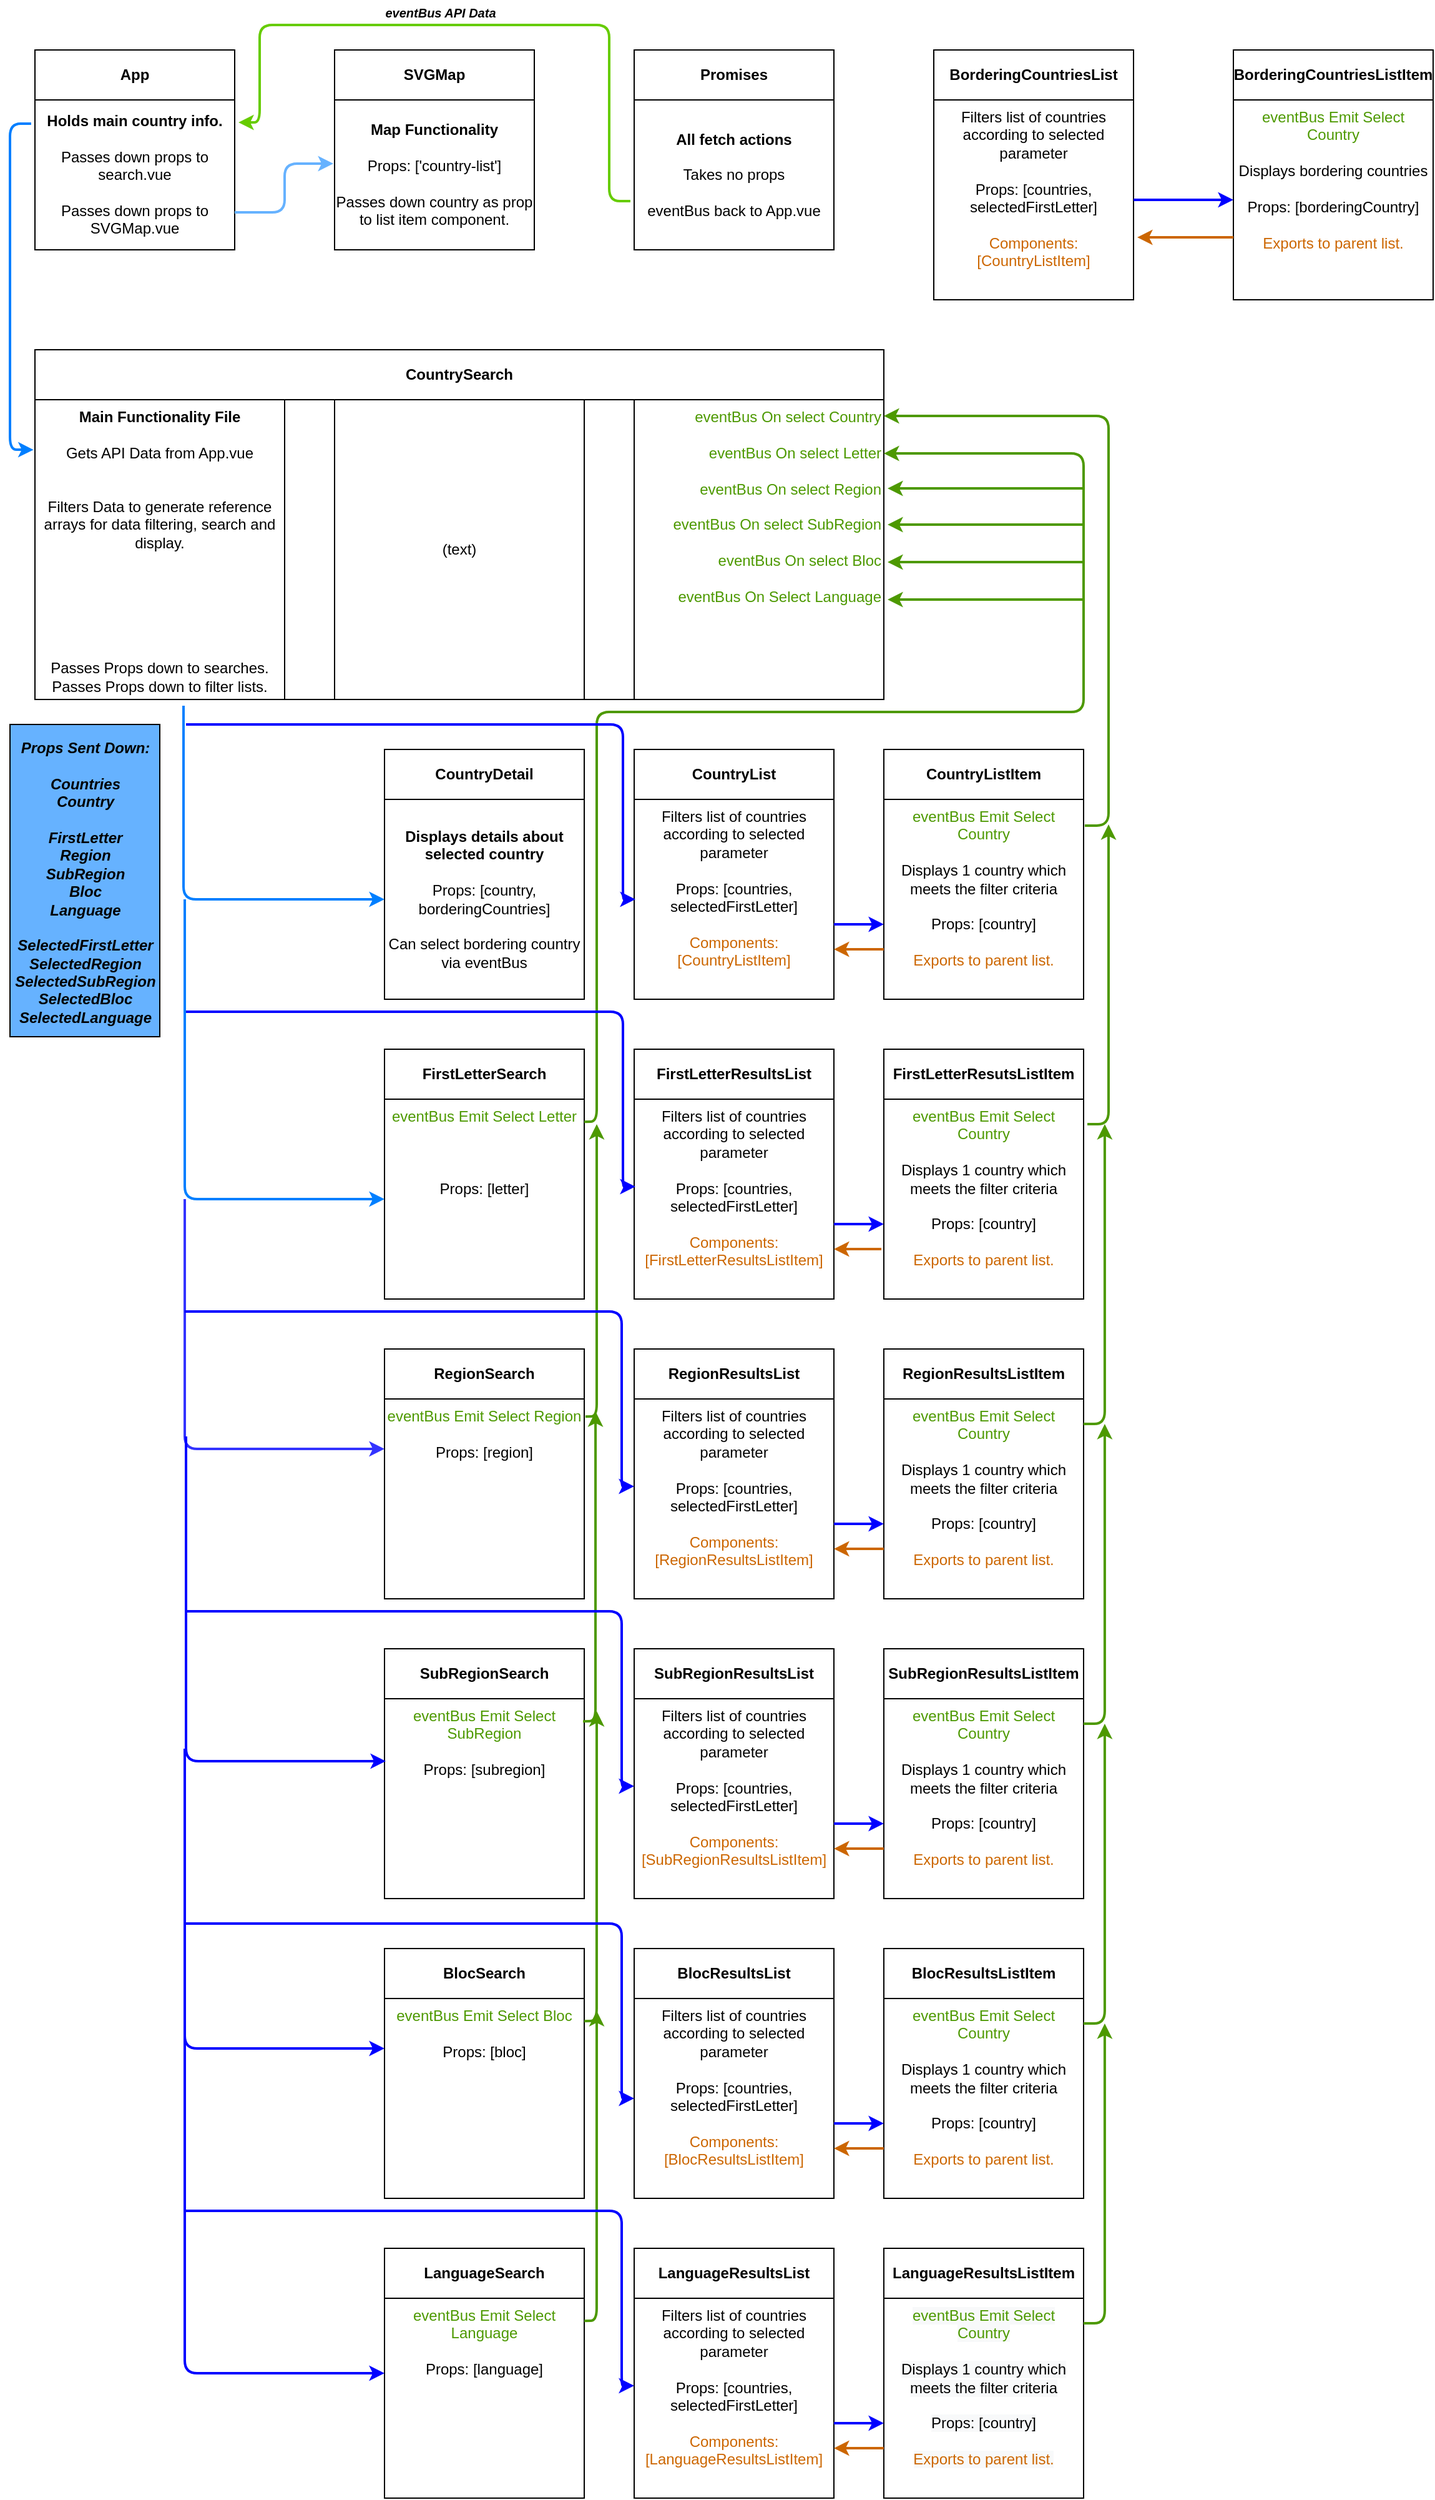 <mxfile version="13.8.8" type="github">
  <diagram id="bNvZfeywgjpNPPodTFvU" name="Page-1">
    <mxGraphModel dx="1426" dy="826" grid="1" gridSize="10" guides="1" tooltips="1" connect="1" arrows="1" fold="1" page="1" pageScale="1" pageWidth="1654" pageHeight="2336" math="0" shadow="0">
      <root>
        <mxCell id="0" />
        <mxCell id="1" parent="0" />
        <mxCell id="MGGLy1dyiqGOnvXCq7jh-1" value="" style="rounded=0;whiteSpace=wrap;html=1;" parent="1" vertex="1">
          <mxGeometry x="40" y="40" width="160" height="40" as="geometry" />
        </mxCell>
        <mxCell id="MGGLy1dyiqGOnvXCq7jh-2" value="" style="rounded=0;whiteSpace=wrap;html=1;" parent="1" vertex="1">
          <mxGeometry x="40" y="80" width="160" height="120" as="geometry" />
        </mxCell>
        <mxCell id="MGGLy1dyiqGOnvXCq7jh-3" value="" style="rounded=0;whiteSpace=wrap;html=1;" parent="1" vertex="1">
          <mxGeometry x="40" y="280" width="680" height="40" as="geometry" />
        </mxCell>
        <mxCell id="MGGLy1dyiqGOnvXCq7jh-4" value="(text)" style="rounded=0;whiteSpace=wrap;html=1;" parent="1" vertex="1">
          <mxGeometry x="40" y="320" width="680" height="240" as="geometry" />
        </mxCell>
        <mxCell id="MGGLy1dyiqGOnvXCq7jh-5" value="" style="rounded=0;whiteSpace=wrap;html=1;" parent="1" vertex="1">
          <mxGeometry x="280" y="40" width="160" height="40" as="geometry" />
        </mxCell>
        <mxCell id="MGGLy1dyiqGOnvXCq7jh-6" value="" style="rounded=0;whiteSpace=wrap;html=1;" parent="1" vertex="1">
          <mxGeometry x="280" y="80" width="160" height="120" as="geometry" />
        </mxCell>
        <mxCell id="MGGLy1dyiqGOnvXCq7jh-7" value="" style="rounded=0;whiteSpace=wrap;html=1;" parent="1" vertex="1">
          <mxGeometry x="520" y="40" width="160" height="40" as="geometry" />
        </mxCell>
        <mxCell id="MGGLy1dyiqGOnvXCq7jh-8" value="" style="rounded=0;whiteSpace=wrap;html=1;" parent="1" vertex="1">
          <mxGeometry x="520" y="80" width="160" height="120" as="geometry" />
        </mxCell>
        <mxCell id="MGGLy1dyiqGOnvXCq7jh-9" value="&lt;b&gt;Promises&lt;/b&gt;" style="text;html=1;strokeColor=none;fillColor=none;align=center;verticalAlign=middle;whiteSpace=wrap;rounded=0;" parent="1" vertex="1">
          <mxGeometry x="520" y="40" width="160" height="40" as="geometry" />
        </mxCell>
        <mxCell id="MGGLy1dyiqGOnvXCq7jh-14" value="&lt;b&gt;All fetch actions&lt;br&gt;&lt;/b&gt;&lt;br&gt;Takes no props&lt;br&gt;&lt;br&gt;eventBus back to App.vue" style="text;html=1;strokeColor=none;fillColor=none;align=center;verticalAlign=middle;whiteSpace=wrap;rounded=0;" parent="1" vertex="1">
          <mxGeometry x="520" y="80" width="160" height="120" as="geometry" />
        </mxCell>
        <mxCell id="MGGLy1dyiqGOnvXCq7jh-15" value="" style="endArrow=classic;html=1;exitX=-0.019;exitY=0.675;exitDx=0;exitDy=0;exitPerimeter=0;entryX=1.019;entryY=0.15;entryDx=0;entryDy=0;entryPerimeter=0;strokeWidth=2;strokeColor=#66CC00;" parent="1" source="MGGLy1dyiqGOnvXCq7jh-14" target="MGGLy1dyiqGOnvXCq7jh-19" edge="1">
          <mxGeometry width="50" height="50" relative="1" as="geometry">
            <mxPoint x="510" y="161" as="sourcePoint" />
            <mxPoint x="220" y="161" as="targetPoint" />
            <Array as="points">
              <mxPoint x="500" y="161" />
              <mxPoint x="500" y="20" />
              <mxPoint x="220" y="20" />
              <mxPoint x="220" y="98" />
            </Array>
          </mxGeometry>
        </mxCell>
        <mxCell id="MGGLy1dyiqGOnvXCq7jh-16" value="&lt;i&gt;&lt;font style=&quot;font-size: 10px&quot;&gt;eventBus API Data&lt;/font&gt;&lt;/i&gt;" style="text;html=1;strokeColor=none;fillColor=none;align=center;verticalAlign=middle;whiteSpace=wrap;rounded=0;fontStyle=1" parent="1" vertex="1">
          <mxGeometry x="310" width="110" height="20" as="geometry" />
        </mxCell>
        <mxCell id="MGGLy1dyiqGOnvXCq7jh-18" value="App" style="text;html=1;strokeColor=none;fillColor=none;align=center;verticalAlign=middle;whiteSpace=wrap;rounded=0;fontStyle=1" parent="1" vertex="1">
          <mxGeometry x="40" y="40" width="160" height="40" as="geometry" />
        </mxCell>
        <mxCell id="MGGLy1dyiqGOnvXCq7jh-19" value="&lt;b&gt;Holds main country info.&lt;br&gt;&lt;/b&gt;&lt;br&gt;Passes down props to search.vue&lt;br&gt;&lt;br&gt;Passes down props to SVGMap.vue" style="text;html=1;strokeColor=none;fillColor=none;align=center;verticalAlign=middle;whiteSpace=wrap;rounded=0;" parent="1" vertex="1">
          <mxGeometry x="40" y="80" width="160" height="120" as="geometry" />
        </mxCell>
        <mxCell id="MGGLy1dyiqGOnvXCq7jh-20" value="&lt;b&gt;Map Functionality&lt;br&gt;&lt;/b&gt;&lt;br&gt;Props: [&#39;country-list&#39;]&lt;br&gt;&lt;br&gt;Passes down country as prop to list item component." style="text;html=1;strokeColor=none;fillColor=none;align=center;verticalAlign=middle;whiteSpace=wrap;rounded=0;" parent="1" vertex="1">
          <mxGeometry x="280" y="80" width="160" height="120" as="geometry" />
        </mxCell>
        <mxCell id="MGGLy1dyiqGOnvXCq7jh-21" value="SVGMap" style="text;html=1;strokeColor=none;fillColor=none;align=center;verticalAlign=middle;whiteSpace=wrap;rounded=0;fontStyle=1" parent="1" vertex="1">
          <mxGeometry x="280" y="40" width="160" height="40" as="geometry" />
        </mxCell>
        <mxCell id="MGGLy1dyiqGOnvXCq7jh-22" value="" style="endArrow=classic;html=1;exitX=1;exitY=0.75;exitDx=0;exitDy=0;strokeWidth=2;strokeColor=#66B2FF;entryX=-0.006;entryY=0.425;entryDx=0;entryDy=0;entryPerimeter=0;" parent="1" source="MGGLy1dyiqGOnvXCq7jh-19" target="MGGLy1dyiqGOnvXCq7jh-20" edge="1">
          <mxGeometry width="50" height="50" relative="1" as="geometry">
            <mxPoint x="390" y="280" as="sourcePoint" />
            <mxPoint x="277" y="120" as="targetPoint" />
            <Array as="points">
              <mxPoint x="240" y="170" />
              <mxPoint x="240" y="131" />
            </Array>
          </mxGeometry>
        </mxCell>
        <mxCell id="MGGLy1dyiqGOnvXCq7jh-24" value="&lt;b&gt;CountrySearch&lt;/b&gt;" style="text;html=1;strokeColor=none;fillColor=none;align=center;verticalAlign=middle;whiteSpace=wrap;rounded=0;" parent="1" vertex="1">
          <mxGeometry x="40" y="280" width="680" height="40" as="geometry" />
        </mxCell>
        <mxCell id="MGGLy1dyiqGOnvXCq7jh-25" value="&lt;b&gt;Main Functionality File&lt;/b&gt;&lt;br&gt;&lt;br&gt;Gets API Data from App.vue&lt;br&gt;&lt;br&gt;&lt;br&gt;Filters Data to generate reference arrays for data filtering, search and display.&lt;br&gt;&lt;br&gt;&lt;br&gt;&lt;br&gt;&lt;br&gt;&lt;br&gt;&lt;br&gt;Passes Props down to searches.&lt;br&gt;Passes Props down to filter lists." style="text;html=1;strokeColor=none;fillColor=none;align=center;verticalAlign=top;whiteSpace=wrap;rounded=0;" parent="1" vertex="1">
          <mxGeometry x="40" y="320" width="200" height="240" as="geometry" />
        </mxCell>
        <mxCell id="MGGLy1dyiqGOnvXCq7jh-27" value="" style="rounded=0;whiteSpace=wrap;html=1;" parent="1" vertex="1">
          <mxGeometry x="240" y="320" width="40" height="240" as="geometry" />
        </mxCell>
        <mxCell id="MGGLy1dyiqGOnvXCq7jh-28" value="" style="endArrow=none;html=1;entryX=-0.019;entryY=0.158;entryDx=0;entryDy=0;entryPerimeter=0;exitX=-0.006;exitY=0.167;exitDx=0;exitDy=0;exitPerimeter=0;endFill=0;startArrow=classic;startFill=1;strokeWidth=2;strokeColor=#007FFF;" parent="1" source="MGGLy1dyiqGOnvXCq7jh-25" target="MGGLy1dyiqGOnvXCq7jh-19" edge="1">
          <mxGeometry width="50" height="50" relative="1" as="geometry">
            <mxPoint x="30" y="360" as="sourcePoint" />
            <mxPoint x="30" y="120" as="targetPoint" />
            <Array as="points">
              <mxPoint x="20" y="360" />
              <mxPoint x="20" y="99" />
            </Array>
          </mxGeometry>
        </mxCell>
        <mxCell id="MGGLy1dyiqGOnvXCq7jh-29" value="" style="rounded=0;whiteSpace=wrap;html=1;" parent="1" vertex="1">
          <mxGeometry x="320" y="840" width="160" height="40" as="geometry" />
        </mxCell>
        <mxCell id="MGGLy1dyiqGOnvXCq7jh-30" value="" style="rounded=0;whiteSpace=wrap;html=1;" parent="1" vertex="1">
          <mxGeometry x="520" y="840" width="160" height="40" as="geometry" />
        </mxCell>
        <mxCell id="MGGLy1dyiqGOnvXCq7jh-31" value="" style="rounded=0;whiteSpace=wrap;html=1;" parent="1" vertex="1">
          <mxGeometry x="720" y="840" width="160" height="40" as="geometry" />
        </mxCell>
        <mxCell id="MGGLy1dyiqGOnvXCq7jh-32" value="&lt;font color=&quot;#4d9900&quot;&gt;eventBus Emit Select Letter&lt;/font&gt;&lt;br&gt;&lt;br&gt;&lt;br&gt;&lt;br&gt;Props: [letter]&lt;br&gt;" style="rounded=0;whiteSpace=wrap;html=1;verticalAlign=top;align=center;" parent="1" vertex="1">
          <mxGeometry x="320" y="880" width="160" height="160" as="geometry" />
        </mxCell>
        <mxCell id="MGGLy1dyiqGOnvXCq7jh-33" value="Filters list of countries according to selected parameter&lt;br&gt;&lt;br&gt;Props: [countries, selectedFirstLetter]&lt;br&gt;&lt;br&gt;&lt;font color=&quot;#cc6600&quot;&gt;Components: [FirstLetterResultsListItem]&lt;/font&gt;" style="rounded=0;whiteSpace=wrap;html=1;verticalAlign=top;" parent="1" vertex="1">
          <mxGeometry x="520" y="880" width="160" height="160" as="geometry" />
        </mxCell>
        <mxCell id="MGGLy1dyiqGOnvXCq7jh-34" value="&lt;span style=&quot;font-family: &amp;#34;helvetica&amp;#34; ; color: rgb(77 , 153 , 0)&quot;&gt;eventBus Emit Select Country&lt;br&gt;&lt;/span&gt;&lt;span style=&quot;font-family: &amp;#34;helvetica&amp;#34;&quot;&gt;&lt;br&gt;Displays 1 country which meets the filter criteria&lt;br&gt;&lt;br&gt;Props: [country]&lt;br&gt;&lt;br&gt;&lt;font color=&quot;#cc6600&quot;&gt;Exports to parent list.&lt;/font&gt;&lt;/span&gt;" style="rounded=0;whiteSpace=wrap;html=1;verticalAlign=top;align=center;" parent="1" vertex="1">
          <mxGeometry x="720" y="880" width="160" height="160" as="geometry" />
        </mxCell>
        <mxCell id="MGGLy1dyiqGOnvXCq7jh-35" value="FirstLetterSearch" style="text;html=1;strokeColor=none;fillColor=none;align=center;verticalAlign=middle;whiteSpace=wrap;rounded=0;fontStyle=1" parent="1" vertex="1">
          <mxGeometry x="320" y="840" width="160" height="40" as="geometry" />
        </mxCell>
        <mxCell id="MGGLy1dyiqGOnvXCq7jh-36" value="FirstLetterResultsList" style="text;html=1;strokeColor=none;fillColor=none;align=center;verticalAlign=middle;whiteSpace=wrap;rounded=0;fontStyle=1" parent="1" vertex="1">
          <mxGeometry x="520" y="840" width="160" height="40" as="geometry" />
        </mxCell>
        <mxCell id="MGGLy1dyiqGOnvXCq7jh-37" value="FirstLetterResutsListItem" style="text;html=1;strokeColor=none;fillColor=none;align=center;verticalAlign=middle;whiteSpace=wrap;rounded=0;fontStyle=1" parent="1" vertex="1">
          <mxGeometry x="720" y="840" width="160" height="40" as="geometry" />
        </mxCell>
        <mxCell id="MGGLy1dyiqGOnvXCq7jh-38" value="&lt;span style=&quot;color: rgb(77 , 153 , 0)&quot;&gt;eventBus Emit Select Region&lt;br&gt;&lt;br&gt;&lt;/span&gt;Props: [region]" style="rounded=0;whiteSpace=wrap;html=1;verticalAlign=top;" parent="1" vertex="1">
          <mxGeometry x="320" y="1120" width="160" height="160" as="geometry" />
        </mxCell>
        <mxCell id="MGGLy1dyiqGOnvXCq7jh-40" value="Filters list of countries according to selected parameter&lt;br&gt;&lt;br&gt;&lt;span&gt;Props: [countries, selectedFirstLetter]&lt;br&gt;&lt;br&gt;&lt;/span&gt;&lt;font color=&quot;#cc6600&quot;&gt;Components: [RegionResultsListItem]&lt;/font&gt;&lt;span&gt;&lt;br&gt;&lt;/span&gt;" style="rounded=0;whiteSpace=wrap;html=1;verticalAlign=top;" parent="1" vertex="1">
          <mxGeometry x="520" y="1120" width="160" height="160" as="geometry" />
        </mxCell>
        <mxCell id="MGGLy1dyiqGOnvXCq7jh-42" value="&lt;span style=&quot;font-family: &amp;#34;helvetica&amp;#34; ; color: rgb(77 , 153 , 0)&quot;&gt;eventBus Emit Select Country&lt;br&gt;&lt;/span&gt;&lt;span style=&quot;font-family: &amp;#34;helvetica&amp;#34;&quot;&gt;&lt;br&gt;Displays 1 country which meets the filter criteria&lt;br&gt;&lt;br&gt;Props: [country]&lt;br&gt;&lt;br&gt;&lt;font color=&quot;#cc6600&quot;&gt;Exports to parent list.&lt;/font&gt;&lt;/span&gt;" style="rounded=0;whiteSpace=wrap;html=1;verticalAlign=top;align=center;" parent="1" vertex="1">
          <mxGeometry x="720" y="1120" width="160" height="160" as="geometry" />
        </mxCell>
        <mxCell id="MGGLy1dyiqGOnvXCq7jh-44" value="" style="rounded=0;whiteSpace=wrap;html=1;" parent="1" vertex="1">
          <mxGeometry x="720" y="1080" width="160" height="40" as="geometry" />
        </mxCell>
        <mxCell id="MGGLy1dyiqGOnvXCq7jh-45" value="" style="rounded=0;whiteSpace=wrap;html=1;" parent="1" vertex="1">
          <mxGeometry x="520" y="1080" width="160" height="40" as="geometry" />
        </mxCell>
        <mxCell id="MGGLy1dyiqGOnvXCq7jh-46" value="" style="rounded=0;whiteSpace=wrap;html=1;" parent="1" vertex="1">
          <mxGeometry x="320" y="1080" width="160" height="40" as="geometry" />
        </mxCell>
        <mxCell id="MGGLy1dyiqGOnvXCq7jh-47" value="&lt;span style=&quot;color: rgb(77 , 153 , 0)&quot;&gt;eventBus Emit Select SubRegion&lt;br&gt;&lt;br&gt;&lt;/span&gt;Props: [subregion]" style="rounded=0;whiteSpace=wrap;html=1;verticalAlign=top;" parent="1" vertex="1">
          <mxGeometry x="320" y="1360" width="160" height="160" as="geometry" />
        </mxCell>
        <mxCell id="MGGLy1dyiqGOnvXCq7jh-48" value="" style="rounded=0;whiteSpace=wrap;html=1;" parent="1" vertex="1">
          <mxGeometry x="320" y="1320" width="160" height="40" as="geometry" />
        </mxCell>
        <mxCell id="MGGLy1dyiqGOnvXCq7jh-49" value="&lt;span style=&quot;color: rgb(77 , 153 , 0)&quot;&gt;eventBus Emit Select Bloc&lt;br&gt;&lt;br&gt;&lt;/span&gt;Props: [bloc]" style="rounded=0;whiteSpace=wrap;html=1;verticalAlign=top;" parent="1" vertex="1">
          <mxGeometry x="320" y="1600" width="160" height="160" as="geometry" />
        </mxCell>
        <mxCell id="MGGLy1dyiqGOnvXCq7jh-50" value="" style="rounded=0;whiteSpace=wrap;html=1;" parent="1" vertex="1">
          <mxGeometry x="320" y="1560" width="160" height="40" as="geometry" />
        </mxCell>
        <mxCell id="MGGLy1dyiqGOnvXCq7jh-51" value="Filters list of countries according to selected parameter&lt;br&gt;&lt;br&gt;&lt;span&gt;Props: [countries, selectedFirstLetter]&lt;br&gt;&lt;br&gt;&lt;/span&gt;&lt;font color=&quot;#cc6600&quot;&gt;Components: [SubRegionResultsListItem]&lt;/font&gt;&lt;span&gt;&lt;br&gt;&lt;/span&gt;" style="rounded=0;whiteSpace=wrap;html=1;verticalAlign=top;" parent="1" vertex="1">
          <mxGeometry x="520" y="1360" width="160" height="160" as="geometry" />
        </mxCell>
        <mxCell id="MGGLy1dyiqGOnvXCq7jh-52" value="" style="rounded=0;whiteSpace=wrap;html=1;" parent="1" vertex="1">
          <mxGeometry x="520" y="1320" width="160" height="40" as="geometry" />
        </mxCell>
        <mxCell id="MGGLy1dyiqGOnvXCq7jh-53" value="&lt;span style=&quot;font-family: &amp;#34;helvetica&amp;#34; ; color: rgb(77 , 153 , 0)&quot;&gt;eventBus Emit Select Country&lt;br&gt;&lt;/span&gt;&lt;span style=&quot;font-family: &amp;#34;helvetica&amp;#34;&quot;&gt;&lt;br&gt;Displays 1 country which meets the filter criteria&lt;br&gt;&lt;br&gt;Props: [country]&lt;br&gt;&lt;br&gt;&lt;font color=&quot;#cc6600&quot;&gt;Exports to parent list.&lt;/font&gt;&lt;/span&gt;" style="rounded=0;whiteSpace=wrap;html=1;verticalAlign=top;align=center;" parent="1" vertex="1">
          <mxGeometry x="720" y="1360" width="160" height="160" as="geometry" />
        </mxCell>
        <mxCell id="MGGLy1dyiqGOnvXCq7jh-54" value="" style="rounded=0;whiteSpace=wrap;html=1;" parent="1" vertex="1">
          <mxGeometry x="720" y="1320" width="160" height="40" as="geometry" />
        </mxCell>
        <mxCell id="MGGLy1dyiqGOnvXCq7jh-55" value="Filters list of countries according to selected parameter&lt;br&gt;&lt;br&gt;&lt;span&gt;Props: [countries, selectedFirstLetter]&lt;br&gt;&lt;br&gt;&lt;/span&gt;&lt;font color=&quot;#cc6600&quot;&gt;Components: [BlocResultsListItem]&lt;/font&gt;&lt;span&gt;&lt;br&gt;&lt;/span&gt;" style="rounded=0;whiteSpace=wrap;html=1;verticalAlign=top;" parent="1" vertex="1">
          <mxGeometry x="520" y="1600" width="160" height="160" as="geometry" />
        </mxCell>
        <mxCell id="MGGLy1dyiqGOnvXCq7jh-56" value="" style="rounded=0;whiteSpace=wrap;html=1;" parent="1" vertex="1">
          <mxGeometry x="520" y="1560" width="160" height="40" as="geometry" />
        </mxCell>
        <mxCell id="MGGLy1dyiqGOnvXCq7jh-57" value="&lt;span style=&quot;font-family: &amp;#34;helvetica&amp;#34; ; color: rgb(77 , 153 , 0)&quot;&gt;eventBus Emit Select Country&lt;br&gt;&lt;/span&gt;&lt;span style=&quot;font-family: &amp;#34;helvetica&amp;#34;&quot;&gt;&lt;br&gt;Displays 1 country which meets the filter criteria&lt;br&gt;&lt;br&gt;Props: [country]&lt;br&gt;&lt;br&gt;&lt;font color=&quot;#cc6600&quot;&gt;Exports to parent list.&lt;/font&gt;&lt;/span&gt;" style="rounded=0;whiteSpace=wrap;html=1;verticalAlign=top;align=center;" parent="1" vertex="1">
          <mxGeometry x="720" y="1600" width="160" height="160" as="geometry" />
        </mxCell>
        <mxCell id="MGGLy1dyiqGOnvXCq7jh-58" value="" style="rounded=0;whiteSpace=wrap;html=1;" parent="1" vertex="1">
          <mxGeometry x="720" y="1560" width="160" height="40" as="geometry" />
        </mxCell>
        <mxCell id="MGGLy1dyiqGOnvXCq7jh-59" value="RegionResultsListItem" style="text;html=1;strokeColor=none;fillColor=none;align=center;verticalAlign=middle;whiteSpace=wrap;rounded=0;fontStyle=1" parent="1" vertex="1">
          <mxGeometry x="720" y="1080" width="160" height="40" as="geometry" />
        </mxCell>
        <mxCell id="MGGLy1dyiqGOnvXCq7jh-60" value="RegionResultsList" style="text;html=1;strokeColor=none;fillColor=none;align=center;verticalAlign=middle;whiteSpace=wrap;rounded=0;fontStyle=1" parent="1" vertex="1">
          <mxGeometry x="520" y="1080" width="160" height="40" as="geometry" />
        </mxCell>
        <mxCell id="MGGLy1dyiqGOnvXCq7jh-61" value="RegionSearch" style="text;html=1;strokeColor=none;fillColor=none;align=center;verticalAlign=middle;whiteSpace=wrap;rounded=0;fontStyle=1" parent="1" vertex="1">
          <mxGeometry x="320" y="1080" width="160" height="40" as="geometry" />
        </mxCell>
        <mxCell id="MGGLy1dyiqGOnvXCq7jh-62" value="SubRegionResultsListItem" style="text;html=1;strokeColor=none;fillColor=none;align=center;verticalAlign=middle;whiteSpace=wrap;rounded=0;fontStyle=1" parent="1" vertex="1">
          <mxGeometry x="720" y="1320" width="160" height="40" as="geometry" />
        </mxCell>
        <mxCell id="MGGLy1dyiqGOnvXCq7jh-63" value="SubRegionResultsList" style="text;html=1;strokeColor=none;fillColor=none;align=center;verticalAlign=middle;whiteSpace=wrap;rounded=0;fontStyle=1" parent="1" vertex="1">
          <mxGeometry x="520" y="1320" width="160" height="40" as="geometry" />
        </mxCell>
        <mxCell id="MGGLy1dyiqGOnvXCq7jh-64" value="SubRegionSearch" style="text;html=1;strokeColor=none;fillColor=none;align=center;verticalAlign=middle;whiteSpace=wrap;rounded=0;fontStyle=1" parent="1" vertex="1">
          <mxGeometry x="320" y="1320" width="160" height="40" as="geometry" />
        </mxCell>
        <mxCell id="MGGLy1dyiqGOnvXCq7jh-65" value="BlocSearch" style="text;html=1;strokeColor=none;fillColor=none;align=center;verticalAlign=middle;whiteSpace=wrap;rounded=0;fontStyle=1" parent="1" vertex="1">
          <mxGeometry x="320" y="1560" width="160" height="40" as="geometry" />
        </mxCell>
        <mxCell id="MGGLy1dyiqGOnvXCq7jh-66" value="BlocResultsList" style="text;html=1;strokeColor=none;fillColor=none;align=center;verticalAlign=middle;whiteSpace=wrap;rounded=0;fontStyle=1" parent="1" vertex="1">
          <mxGeometry x="520" y="1560" width="160" height="40" as="geometry" />
        </mxCell>
        <mxCell id="MGGLy1dyiqGOnvXCq7jh-67" value="BlocResultsListItem" style="text;html=1;strokeColor=none;fillColor=none;align=center;verticalAlign=middle;whiteSpace=wrap;rounded=0;fontStyle=1" parent="1" vertex="1">
          <mxGeometry x="720" y="1560" width="160" height="40" as="geometry" />
        </mxCell>
        <mxCell id="MGGLy1dyiqGOnvXCq7jh-68" value="&lt;span style=&quot;color: rgb(77 , 153 , 0)&quot;&gt;eventBus Emit Select Language&lt;br&gt;&lt;br&gt;&lt;/span&gt;Props: [language]" style="rounded=0;whiteSpace=wrap;html=1;verticalAlign=top;" parent="1" vertex="1">
          <mxGeometry x="320" y="1840" width="160" height="160" as="geometry" />
        </mxCell>
        <mxCell id="MGGLy1dyiqGOnvXCq7jh-69" value="Filters list of countries according to selected parameter&lt;span&gt;&lt;br&gt;&lt;br&gt;Props: [countries, selectedFirstLetter]&lt;br&gt;&lt;br&gt;&lt;/span&gt;&lt;font color=&quot;#cc6600&quot;&gt;Components: [LanguageResultsListItem]&lt;/font&gt;&lt;span&gt;&lt;br&gt;&lt;/span&gt;" style="rounded=0;whiteSpace=wrap;html=1;verticalAlign=top;" parent="1" vertex="1">
          <mxGeometry x="520" y="1840" width="160" height="160" as="geometry" />
        </mxCell>
        <mxCell id="MGGLy1dyiqGOnvXCq7jh-70" value="&lt;span style=&quot;font-family: &amp;#34;helvetica&amp;#34; ; font-size: 12px ; font-style: normal ; letter-spacing: normal ; text-indent: 0px ; text-transform: none ; word-spacing: 0px ; background-color: rgb(248 , 249 , 250) ; color: rgb(77 , 153 , 0)&quot;&gt;eventBus Emit Select Country&lt;br&gt;&lt;/span&gt;&lt;span style=&quot;font-family: &amp;#34;helvetica&amp;#34; ; font-size: 12px ; font-style: normal ; letter-spacing: normal ; text-indent: 0px ; text-transform: none ; word-spacing: 0px ; background-color: rgb(248 , 249 , 250)&quot;&gt;&lt;br&gt;Displays 1 country which meets the filter criteria&lt;br&gt;&lt;br&gt;Props: [country]&lt;br&gt;&lt;br&gt;&lt;font color=&quot;#cc6600&quot;&gt;Exports to parent list.&lt;/font&gt;&lt;br&gt;&lt;/span&gt;" style="rounded=0;whiteSpace=wrap;html=1;verticalAlign=top;align=center;" parent="1" vertex="1">
          <mxGeometry x="720" y="1840" width="160" height="160" as="geometry" />
        </mxCell>
        <mxCell id="MGGLy1dyiqGOnvXCq7jh-71" value="" style="rounded=0;whiteSpace=wrap;html=1;" parent="1" vertex="1">
          <mxGeometry x="320" y="1800" width="160" height="40" as="geometry" />
        </mxCell>
        <mxCell id="MGGLy1dyiqGOnvXCq7jh-72" value="" style="rounded=0;whiteSpace=wrap;html=1;" parent="1" vertex="1">
          <mxGeometry x="520" y="1800" width="160" height="40" as="geometry" />
        </mxCell>
        <mxCell id="MGGLy1dyiqGOnvXCq7jh-73" value="" style="rounded=0;whiteSpace=wrap;html=1;" parent="1" vertex="1">
          <mxGeometry x="720" y="1800" width="160" height="40" as="geometry" />
        </mxCell>
        <mxCell id="MGGLy1dyiqGOnvXCq7jh-74" value="LanguageSearch" style="text;html=1;strokeColor=none;fillColor=none;align=center;verticalAlign=middle;whiteSpace=wrap;rounded=0;fontStyle=1" parent="1" vertex="1">
          <mxGeometry x="320" y="1800" width="160" height="40" as="geometry" />
        </mxCell>
        <mxCell id="MGGLy1dyiqGOnvXCq7jh-75" value="LanguageResultsList" style="text;html=1;strokeColor=none;fillColor=none;align=center;verticalAlign=middle;whiteSpace=wrap;rounded=0;fontStyle=1" parent="1" vertex="1">
          <mxGeometry x="520" y="1800" width="160" height="40" as="geometry" />
        </mxCell>
        <mxCell id="MGGLy1dyiqGOnvXCq7jh-76" value="LanguageResultsListItem" style="text;html=1;strokeColor=none;fillColor=none;align=center;verticalAlign=middle;whiteSpace=wrap;rounded=0;fontStyle=1" parent="1" vertex="1">
          <mxGeometry x="720" y="1800" width="160" height="40" as="geometry" />
        </mxCell>
        <mxCell id="MGGLy1dyiqGOnvXCq7jh-89" value="" style="rounded=0;whiteSpace=wrap;html=1;" parent="1" vertex="1">
          <mxGeometry x="760" y="40" width="160" height="40" as="geometry" />
        </mxCell>
        <mxCell id="MGGLy1dyiqGOnvXCq7jh-90" value="Filters list of countries according to selected parameter&lt;br&gt;&lt;br&gt;Props: [countries, selectedFirstLetter]&lt;br&gt;&lt;br&gt;&lt;font color=&quot;#cc6600&quot;&gt;Components: [CountryListItem]&lt;/font&gt;" style="rounded=0;whiteSpace=wrap;html=1;verticalAlign=top;" parent="1" vertex="1">
          <mxGeometry x="760" y="80" width="160" height="160" as="geometry" />
        </mxCell>
        <mxCell id="MGGLy1dyiqGOnvXCq7jh-91" value="&lt;b&gt;BorderingCountriesList&lt;/b&gt;" style="text;html=1;strokeColor=none;fillColor=none;align=center;verticalAlign=middle;whiteSpace=wrap;rounded=0;" parent="1" vertex="1">
          <mxGeometry x="760" y="40" width="160" height="40" as="geometry" />
        </mxCell>
        <mxCell id="MGGLy1dyiqGOnvXCq7jh-93" value="" style="rounded=0;whiteSpace=wrap;html=1;" parent="1" vertex="1">
          <mxGeometry x="1000" y="40" width="160" height="40" as="geometry" />
        </mxCell>
        <mxCell id="MGGLy1dyiqGOnvXCq7jh-94" value="&lt;span style=&quot;font-family: &amp;#34;helvetica&amp;#34; ; color: rgb(77 , 153 , 0)&quot;&gt;eventBus Emit Select Country&lt;br&gt;&lt;/span&gt;&lt;span style=&quot;font-family: &amp;#34;helvetica&amp;#34;&quot;&gt;&lt;br&gt;Displays bordering countries&lt;br&gt;&lt;br&gt;Props: [borderingCountry]&lt;br&gt;&lt;br&gt;&lt;font color=&quot;#cc6600&quot;&gt;Exports to parent list.&lt;/font&gt;&lt;/span&gt;" style="rounded=0;whiteSpace=wrap;html=1;verticalAlign=top;" parent="1" vertex="1">
          <mxGeometry x="1000" y="80" width="160" height="160" as="geometry" />
        </mxCell>
        <mxCell id="MGGLy1dyiqGOnvXCq7jh-95" value="&lt;b&gt;BorderingCountriesListItem&lt;/b&gt;" style="text;html=1;strokeColor=none;fillColor=none;align=center;verticalAlign=middle;whiteSpace=wrap;rounded=0;" parent="1" vertex="1">
          <mxGeometry x="1000" y="40" width="160" height="40" as="geometry" />
        </mxCell>
        <mxCell id="MGGLy1dyiqGOnvXCq7jh-103" value="" style="rounded=0;whiteSpace=wrap;html=1;" parent="1" vertex="1">
          <mxGeometry x="320" y="600" width="160" height="40" as="geometry" />
        </mxCell>
        <mxCell id="MGGLy1dyiqGOnvXCq7jh-104" value="" style="rounded=0;whiteSpace=wrap;html=1;" parent="1" vertex="1">
          <mxGeometry x="520" y="600" width="160" height="40" as="geometry" />
        </mxCell>
        <mxCell id="MGGLy1dyiqGOnvXCq7jh-105" value="" style="rounded=0;whiteSpace=wrap;html=1;" parent="1" vertex="1">
          <mxGeometry x="720" y="600" width="160" height="40" as="geometry" />
        </mxCell>
        <mxCell id="MGGLy1dyiqGOnvXCq7jh-106" value="" style="rounded=0;whiteSpace=wrap;html=1;" parent="1" vertex="1">
          <mxGeometry x="320" y="640" width="160" height="160" as="geometry" />
        </mxCell>
        <mxCell id="MGGLy1dyiqGOnvXCq7jh-107" value="Filters list of countries according to selected parameter&lt;br&gt;&lt;br&gt;&lt;span&gt;Props: [countries, selectedFirstLetter]&lt;br&gt;&lt;br&gt;&lt;font color=&quot;#cc6600&quot;&gt;Components: [CountryListItem]&lt;/font&gt;&lt;br&gt;&lt;/span&gt;" style="rounded=0;whiteSpace=wrap;html=1;verticalAlign=top;" parent="1" vertex="1">
          <mxGeometry x="520" y="640" width="160" height="160" as="geometry" />
        </mxCell>
        <mxCell id="MGGLy1dyiqGOnvXCq7jh-108" value="&lt;span style=&quot;font-family: &amp;#34;helvetica&amp;#34; ; color: rgb(77 , 153 , 0)&quot;&gt;eventBus Emit Select Country&lt;br&gt;&lt;/span&gt;&lt;span style=&quot;font-family: &amp;#34;helvetica&amp;#34;&quot;&gt;&lt;br&gt;Displays 1 country which meets the filter criteria&lt;br&gt;&lt;br&gt;Props: [country]&lt;br&gt;&lt;br&gt;&lt;font color=&quot;#cc6600&quot;&gt;Exports to parent list.&lt;/font&gt;&lt;/span&gt;" style="rounded=0;whiteSpace=wrap;html=1;verticalAlign=top;align=center;" parent="1" vertex="1">
          <mxGeometry x="720" y="640" width="160" height="160" as="geometry" />
        </mxCell>
        <mxCell id="MGGLy1dyiqGOnvXCq7jh-109" value="CountryDetail" style="text;html=1;strokeColor=none;fillColor=none;align=center;verticalAlign=middle;whiteSpace=wrap;rounded=0;fontStyle=1" parent="1" vertex="1">
          <mxGeometry x="320" y="600" width="160" height="40" as="geometry" />
        </mxCell>
        <mxCell id="MGGLy1dyiqGOnvXCq7jh-110" value="CountryList" style="text;html=1;strokeColor=none;fillColor=none;align=center;verticalAlign=middle;whiteSpace=wrap;rounded=0;fontStyle=1" parent="1" vertex="1">
          <mxGeometry x="520" y="600" width="160" height="40" as="geometry" />
        </mxCell>
        <mxCell id="MGGLy1dyiqGOnvXCq7jh-111" value="CountryListItem" style="text;html=1;strokeColor=none;fillColor=none;align=center;verticalAlign=middle;whiteSpace=wrap;rounded=0;fontStyle=1" parent="1" vertex="1">
          <mxGeometry x="720" y="600" width="160" height="40" as="geometry" />
        </mxCell>
        <mxCell id="MGGLy1dyiqGOnvXCq7jh-112" value="&lt;b&gt;Displays details about selected country&lt;br&gt;&lt;/b&gt;&lt;br&gt;Props: [country, borderingCountries]&lt;br&gt;&lt;br&gt;Can select bordering country via eventBus" style="text;html=1;strokeColor=none;fillColor=none;align=center;verticalAlign=middle;whiteSpace=wrap;rounded=0;" parent="1" vertex="1">
          <mxGeometry x="320" y="640" width="160" height="160" as="geometry" />
        </mxCell>
        <mxCell id="MGGLy1dyiqGOnvXCq7jh-113" value="" style="rounded=0;whiteSpace=wrap;html=1;" parent="1" vertex="1">
          <mxGeometry x="480" y="320" width="40" height="240" as="geometry" />
        </mxCell>
        <mxCell id="MGGLy1dyiqGOnvXCq7jh-114" value="&lt;font color=&quot;#4d9900&quot;&gt;eventBus On select Country&lt;br&gt;&lt;br&gt;eventBus On select Letter&lt;br&gt;&lt;br&gt;eventBus On select Region&lt;br&gt;&lt;br&gt;eventBus On select SubRegion&lt;br&gt;&lt;br&gt;eventBus On select Bloc&lt;br&gt;&lt;br&gt;eventBus On Select Language&lt;/font&gt;" style="text;html=1;strokeColor=none;fillColor=none;align=right;verticalAlign=top;whiteSpace=wrap;rounded=0;" parent="1" vertex="1">
          <mxGeometry x="520" y="320" width="200" height="240" as="geometry" />
        </mxCell>
        <mxCell id="MGGLy1dyiqGOnvXCq7jh-115" value="" style="endArrow=classic;html=1;strokeColor=#007FFF;strokeWidth=2;entryX=0;entryY=0.5;entryDx=0;entryDy=0;exitX=0.595;exitY=1.021;exitDx=0;exitDy=0;exitPerimeter=0;" parent="1" source="MGGLy1dyiqGOnvXCq7jh-25" target="MGGLy1dyiqGOnvXCq7jh-112" edge="1">
          <mxGeometry width="50" height="50" relative="1" as="geometry">
            <mxPoint x="640" y="630" as="sourcePoint" />
            <mxPoint x="690" y="580" as="targetPoint" />
            <Array as="points">
              <mxPoint x="159" y="720" />
            </Array>
          </mxGeometry>
        </mxCell>
        <mxCell id="MGGLy1dyiqGOnvXCq7jh-116" value="" style="endArrow=classic;html=1;strokeColor=#007FFF;strokeWidth=2;entryX=0;entryY=0.5;entryDx=0;entryDy=0;" parent="1" target="MGGLy1dyiqGOnvXCq7jh-32" edge="1">
          <mxGeometry width="50" height="50" relative="1" as="geometry">
            <mxPoint x="160" y="720" as="sourcePoint" />
            <mxPoint x="690" y="580" as="targetPoint" />
            <Array as="points">
              <mxPoint x="160" y="960" />
            </Array>
          </mxGeometry>
        </mxCell>
        <mxCell id="MGGLy1dyiqGOnvXCq7jh-117" value="" style="endArrow=classic;html=1;strokeWidth=2;entryX=1;entryY=0.054;entryDx=0;entryDy=0;entryPerimeter=0;exitX=1.006;exitY=0.131;exitDx=0;exitDy=0;strokeColor=#4D9900;exitPerimeter=0;" parent="1" source="MGGLy1dyiqGOnvXCq7jh-108" target="MGGLy1dyiqGOnvXCq7jh-114" edge="1">
          <mxGeometry width="50" height="50" relative="1" as="geometry">
            <mxPoint x="640" y="730" as="sourcePoint" />
            <mxPoint x="690" y="680" as="targetPoint" />
            <Array as="points">
              <mxPoint x="900" y="661" />
              <mxPoint x="900" y="333" />
            </Array>
          </mxGeometry>
        </mxCell>
        <mxCell id="MGGLy1dyiqGOnvXCq7jh-118" value="" style="endArrow=classic;html=1;strokeColor=#4D9900;strokeWidth=2;entryX=1;entryY=0.179;entryDx=0;entryDy=0;entryPerimeter=0;exitX=1;exitY=0.113;exitDx=0;exitDy=0;exitPerimeter=0;" parent="1" source="MGGLy1dyiqGOnvXCq7jh-32" target="MGGLy1dyiqGOnvXCq7jh-114" edge="1">
          <mxGeometry width="50" height="50" relative="1" as="geometry">
            <mxPoint x="1050" y="410" as="sourcePoint" />
            <mxPoint x="730" y="360" as="targetPoint" />
            <Array as="points">
              <mxPoint x="490" y="898" />
              <mxPoint x="490" y="570" />
              <mxPoint x="880" y="570" />
              <mxPoint x="880" y="363" />
            </Array>
          </mxGeometry>
        </mxCell>
        <mxCell id="MGGLy1dyiqGOnvXCq7jh-121" value="" style="endArrow=classic;html=1;strokeWidth=2;entryX=0;entryY=0.25;entryDx=0;entryDy=0;strokeColor=#3333FF;" parent="1" target="MGGLy1dyiqGOnvXCq7jh-38" edge="1">
          <mxGeometry width="50" height="50" relative="1" as="geometry">
            <mxPoint x="160" y="960" as="sourcePoint" />
            <mxPoint x="310" y="1170" as="targetPoint" />
            <Array as="points">
              <mxPoint x="160" y="1160" />
            </Array>
          </mxGeometry>
        </mxCell>
        <mxCell id="MGGLy1dyiqGOnvXCq7jh-122" value="" style="endArrow=classic;html=1;strokeWidth=2;entryX=0;entryY=0.25;entryDx=0;entryDy=0;strokeColor=#0000FF;" parent="1" edge="1">
          <mxGeometry width="50" height="50" relative="1" as="geometry">
            <mxPoint x="161" y="1150" as="sourcePoint" />
            <mxPoint x="321" y="1410" as="targetPoint" />
            <Array as="points">
              <mxPoint x="161" y="1410" />
            </Array>
          </mxGeometry>
        </mxCell>
        <mxCell id="MGGLy1dyiqGOnvXCq7jh-123" value="" style="endArrow=classic;html=1;strokeWidth=2;entryX=0;entryY=0.25;entryDx=0;entryDy=0;strokeColor=#0000FF;" parent="1" edge="1">
          <mxGeometry width="50" height="50" relative="1" as="geometry">
            <mxPoint x="160" y="1400" as="sourcePoint" />
            <mxPoint x="320" y="1640" as="targetPoint" />
            <Array as="points">
              <mxPoint x="160" y="1640" />
            </Array>
          </mxGeometry>
        </mxCell>
        <mxCell id="MGGLy1dyiqGOnvXCq7jh-124" value="" style="endArrow=classic;html=1;strokeWidth=2;entryX=0;entryY=0.25;entryDx=0;entryDy=0;strokeColor=#0000FF;" parent="1" edge="1">
          <mxGeometry width="50" height="50" relative="1" as="geometry">
            <mxPoint x="160" y="1630" as="sourcePoint" />
            <mxPoint x="320" y="1900" as="targetPoint" />
            <Array as="points">
              <mxPoint x="160" y="1900" />
            </Array>
          </mxGeometry>
        </mxCell>
        <mxCell id="MGGLy1dyiqGOnvXCq7jh-126" value="" style="endArrow=classic;html=1;strokeWidth=2;exitX=1.019;exitY=0.125;exitDx=0;exitDy=0;exitPerimeter=0;strokeColor=#4D9900;" parent="1" source="MGGLy1dyiqGOnvXCq7jh-34" edge="1">
          <mxGeometry width="50" height="50" relative="1" as="geometry">
            <mxPoint x="640" y="1000" as="sourcePoint" />
            <mxPoint x="900" y="660" as="targetPoint" />
            <Array as="points">
              <mxPoint x="900" y="900" />
            </Array>
          </mxGeometry>
        </mxCell>
        <mxCell id="MGGLy1dyiqGOnvXCq7jh-127" value="" style="endArrow=classic;html=1;strokeWidth=2;exitX=1.019;exitY=0.125;exitDx=0;exitDy=0;exitPerimeter=0;strokeColor=#4D9900;" parent="1" edge="1">
          <mxGeometry width="50" height="50" relative="1" as="geometry">
            <mxPoint x="880" y="1140" as="sourcePoint" />
            <mxPoint x="896.96" y="900" as="targetPoint" />
            <Array as="points">
              <mxPoint x="896.96" y="1140" />
            </Array>
          </mxGeometry>
        </mxCell>
        <mxCell id="MGGLy1dyiqGOnvXCq7jh-128" value="" style="endArrow=classic;html=1;strokeWidth=2;exitX=1.019;exitY=0.125;exitDx=0;exitDy=0;exitPerimeter=0;strokeColor=#4D9900;" parent="1" edge="1">
          <mxGeometry width="50" height="50" relative="1" as="geometry">
            <mxPoint x="880" y="1380" as="sourcePoint" />
            <mxPoint x="896.96" y="1140" as="targetPoint" />
            <Array as="points">
              <mxPoint x="896.96" y="1380" />
            </Array>
          </mxGeometry>
        </mxCell>
        <mxCell id="MGGLy1dyiqGOnvXCq7jh-129" value="" style="endArrow=classic;html=1;strokeWidth=2;exitX=1.019;exitY=0.125;exitDx=0;exitDy=0;exitPerimeter=0;strokeColor=#4D9900;" parent="1" edge="1">
          <mxGeometry width="50" height="50" relative="1" as="geometry">
            <mxPoint x="880" y="1620" as="sourcePoint" />
            <mxPoint x="896.96" y="1380" as="targetPoint" />
            <Array as="points">
              <mxPoint x="896.96" y="1620" />
            </Array>
          </mxGeometry>
        </mxCell>
        <mxCell id="MGGLy1dyiqGOnvXCq7jh-131" value="" style="endArrow=classic;html=1;strokeWidth=2;exitX=1.019;exitY=0.125;exitDx=0;exitDy=0;exitPerimeter=0;strokeColor=#4D9900;" parent="1" edge="1">
          <mxGeometry width="50" height="50" relative="1" as="geometry">
            <mxPoint x="880" y="1860" as="sourcePoint" />
            <mxPoint x="896.96" y="1620" as="targetPoint" />
            <Array as="points">
              <mxPoint x="896.96" y="1860" />
            </Array>
          </mxGeometry>
        </mxCell>
        <mxCell id="MGGLy1dyiqGOnvXCq7jh-134" value="" style="endArrow=classic;html=1;strokeWidth=2;entryX=1;entryY=0.75;entryDx=0;entryDy=0;strokeColor=#CC6600;" parent="1" target="MGGLy1dyiqGOnvXCq7jh-33" edge="1">
          <mxGeometry width="50" height="50" relative="1" as="geometry">
            <mxPoint x="718" y="1000" as="sourcePoint" />
            <mxPoint x="500" y="970" as="targetPoint" />
          </mxGeometry>
        </mxCell>
        <mxCell id="MGGLy1dyiqGOnvXCq7jh-137" value="" style="endArrow=classic;html=1;strokeWidth=2;entryX=1;entryY=0.75;entryDx=0;entryDy=0;strokeColor=#CC6600;exitX=0;exitY=0.75;exitDx=0;exitDy=0;" parent="1" source="MGGLy1dyiqGOnvXCq7jh-108" target="MGGLy1dyiqGOnvXCq7jh-107" edge="1">
          <mxGeometry width="50" height="50" relative="1" as="geometry">
            <mxPoint x="728" y="1010" as="sourcePoint" />
            <mxPoint x="690" y="1010" as="targetPoint" />
          </mxGeometry>
        </mxCell>
        <mxCell id="MGGLy1dyiqGOnvXCq7jh-138" value="" style="endArrow=classic;html=1;strokeWidth=2;entryX=1;entryY=0.75;entryDx=0;entryDy=0;strokeColor=#CC6600;exitX=0;exitY=0.75;exitDx=0;exitDy=0;" parent="1" edge="1">
          <mxGeometry width="50" height="50" relative="1" as="geometry">
            <mxPoint x="720" y="1240" as="sourcePoint" />
            <mxPoint x="680" y="1240" as="targetPoint" />
          </mxGeometry>
        </mxCell>
        <mxCell id="MGGLy1dyiqGOnvXCq7jh-139" value="" style="endArrow=classic;html=1;strokeWidth=2;entryX=1;entryY=0.75;entryDx=0;entryDy=0;strokeColor=#CC6600;exitX=0;exitY=0.75;exitDx=0;exitDy=0;" parent="1" edge="1">
          <mxGeometry width="50" height="50" relative="1" as="geometry">
            <mxPoint x="720" y="1480" as="sourcePoint" />
            <mxPoint x="680" y="1480" as="targetPoint" />
          </mxGeometry>
        </mxCell>
        <mxCell id="MGGLy1dyiqGOnvXCq7jh-140" value="" style="endArrow=classic;html=1;strokeWidth=2;entryX=1;entryY=0.75;entryDx=0;entryDy=0;strokeColor=#CC6600;exitX=0;exitY=0.75;exitDx=0;exitDy=0;" parent="1" edge="1">
          <mxGeometry width="50" height="50" relative="1" as="geometry">
            <mxPoint x="720" y="1720" as="sourcePoint" />
            <mxPoint x="680" y="1720" as="targetPoint" />
          </mxGeometry>
        </mxCell>
        <mxCell id="MGGLy1dyiqGOnvXCq7jh-141" value="" style="endArrow=classic;html=1;strokeWidth=2;entryX=1;entryY=0.75;entryDx=0;entryDy=0;strokeColor=#CC6600;exitX=0;exitY=0.75;exitDx=0;exitDy=0;" parent="1" edge="1">
          <mxGeometry width="50" height="50" relative="1" as="geometry">
            <mxPoint x="720" y="1960" as="sourcePoint" />
            <mxPoint x="680" y="1960" as="targetPoint" />
          </mxGeometry>
        </mxCell>
        <mxCell id="MGGLy1dyiqGOnvXCq7jh-143" value="" style="endArrow=none;html=1;strokeWidth=2;entryX=1;entryY=0.75;entryDx=0;entryDy=0;exitX=0;exitY=0.75;exitDx=0;exitDy=0;endFill=0;startArrow=classic;startFill=1;strokeColor=#0000FF;" parent="1" edge="1">
          <mxGeometry width="50" height="50" relative="1" as="geometry">
            <mxPoint x="720" y="1940" as="sourcePoint" />
            <mxPoint x="680" y="1940" as="targetPoint" />
          </mxGeometry>
        </mxCell>
        <mxCell id="MGGLy1dyiqGOnvXCq7jh-144" value="" style="endArrow=none;html=1;strokeWidth=2;entryX=1;entryY=0.75;entryDx=0;entryDy=0;exitX=0;exitY=0.75;exitDx=0;exitDy=0;endFill=0;startArrow=classic;startFill=1;strokeColor=#0000FF;" parent="1" edge="1">
          <mxGeometry width="50" height="50" relative="1" as="geometry">
            <mxPoint x="720" y="1700" as="sourcePoint" />
            <mxPoint x="680" y="1700" as="targetPoint" />
          </mxGeometry>
        </mxCell>
        <mxCell id="MGGLy1dyiqGOnvXCq7jh-145" value="" style="endArrow=none;html=1;strokeWidth=2;entryX=1;entryY=0.75;entryDx=0;entryDy=0;exitX=0;exitY=0.75;exitDx=0;exitDy=0;endFill=0;startArrow=classic;startFill=1;strokeColor=#0000FF;" parent="1" edge="1">
          <mxGeometry width="50" height="50" relative="1" as="geometry">
            <mxPoint x="720" y="1460" as="sourcePoint" />
            <mxPoint x="680" y="1460" as="targetPoint" />
          </mxGeometry>
        </mxCell>
        <mxCell id="MGGLy1dyiqGOnvXCq7jh-146" value="" style="endArrow=none;html=1;strokeWidth=2;entryX=1;entryY=0.75;entryDx=0;entryDy=0;exitX=0;exitY=0.75;exitDx=0;exitDy=0;endFill=0;startArrow=classic;startFill=1;strokeColor=#0000FF;" parent="1" edge="1">
          <mxGeometry width="50" height="50" relative="1" as="geometry">
            <mxPoint x="720" y="1220" as="sourcePoint" />
            <mxPoint x="680" y="1220" as="targetPoint" />
          </mxGeometry>
        </mxCell>
        <mxCell id="MGGLy1dyiqGOnvXCq7jh-147" value="" style="endArrow=none;html=1;strokeWidth=2;entryX=1;entryY=0.75;entryDx=0;entryDy=0;exitX=0;exitY=0.75;exitDx=0;exitDy=0;endFill=0;startArrow=classic;startFill=1;strokeColor=#0000FF;" parent="1" edge="1">
          <mxGeometry width="50" height="50" relative="1" as="geometry">
            <mxPoint x="720" y="980" as="sourcePoint" />
            <mxPoint x="680" y="980" as="targetPoint" />
          </mxGeometry>
        </mxCell>
        <mxCell id="MGGLy1dyiqGOnvXCq7jh-148" value="" style="endArrow=none;html=1;strokeWidth=2;entryX=1;entryY=0.75;entryDx=0;entryDy=0;exitX=0;exitY=0.75;exitDx=0;exitDy=0;endFill=0;startArrow=classic;startFill=1;strokeColor=#0000FF;" parent="1" edge="1">
          <mxGeometry width="50" height="50" relative="1" as="geometry">
            <mxPoint x="720" y="740" as="sourcePoint" />
            <mxPoint x="680" y="740" as="targetPoint" />
          </mxGeometry>
        </mxCell>
        <mxCell id="MGGLy1dyiqGOnvXCq7jh-149" value="" style="endArrow=classic;html=1;strokeWidth=2;entryX=1.015;entryY=0.296;entryDx=0;entryDy=0;entryPerimeter=0;strokeColor=#4D9900;" parent="1" target="MGGLy1dyiqGOnvXCq7jh-114" edge="1">
          <mxGeometry width="50" height="50" relative="1" as="geometry">
            <mxPoint x="880" y="391" as="sourcePoint" />
            <mxPoint x="490" y="650" as="targetPoint" />
          </mxGeometry>
        </mxCell>
        <mxCell id="MGGLy1dyiqGOnvXCq7jh-150" value="" style="endArrow=classic;html=1;strokeWidth=2;entryX=1.015;entryY=0.296;entryDx=0;entryDy=0;entryPerimeter=0;strokeColor=#4D9900;" parent="1" edge="1">
          <mxGeometry width="50" height="50" relative="1" as="geometry">
            <mxPoint x="880" y="420" as="sourcePoint" />
            <mxPoint x="723" y="420.04" as="targetPoint" />
          </mxGeometry>
        </mxCell>
        <mxCell id="MGGLy1dyiqGOnvXCq7jh-151" value="" style="endArrow=classic;html=1;strokeWidth=2;entryX=1.015;entryY=0.296;entryDx=0;entryDy=0;entryPerimeter=0;strokeColor=#4D9900;" parent="1" edge="1">
          <mxGeometry width="50" height="50" relative="1" as="geometry">
            <mxPoint x="880" y="450" as="sourcePoint" />
            <mxPoint x="723" y="450.04" as="targetPoint" />
          </mxGeometry>
        </mxCell>
        <mxCell id="MGGLy1dyiqGOnvXCq7jh-152" value="" style="endArrow=classic;html=1;strokeWidth=2;entryX=1.015;entryY=0.296;entryDx=0;entryDy=0;entryPerimeter=0;strokeColor=#4D9900;" parent="1" edge="1">
          <mxGeometry width="50" height="50" relative="1" as="geometry">
            <mxPoint x="880" y="480" as="sourcePoint" />
            <mxPoint x="723" y="480.04" as="targetPoint" />
          </mxGeometry>
        </mxCell>
        <mxCell id="MGGLy1dyiqGOnvXCq7jh-153" value="" style="endArrow=classic;html=1;strokeColor=#4D9900;strokeWidth=2;exitX=1.006;exitY=0.088;exitDx=0;exitDy=0;exitPerimeter=0;" parent="1" source="MGGLy1dyiqGOnvXCq7jh-38" edge="1">
          <mxGeometry width="50" height="50" relative="1" as="geometry">
            <mxPoint x="440" y="1120" as="sourcePoint" />
            <mxPoint x="490" y="900" as="targetPoint" />
            <Array as="points">
              <mxPoint x="490" y="1134" />
            </Array>
          </mxGeometry>
        </mxCell>
        <mxCell id="MGGLy1dyiqGOnvXCq7jh-154" value="" style="endArrow=classic;html=1;strokeColor=#4D9900;strokeWidth=2;exitX=0.994;exitY=0.113;exitDx=0;exitDy=0;exitPerimeter=0;" parent="1" source="MGGLy1dyiqGOnvXCq7jh-47" edge="1">
          <mxGeometry width="50" height="50" relative="1" as="geometry">
            <mxPoint x="480.0" y="1364.08" as="sourcePoint" />
            <mxPoint x="489.04" y="1130" as="targetPoint" />
            <Array as="points">
              <mxPoint x="489" y="1378" />
            </Array>
          </mxGeometry>
        </mxCell>
        <mxCell id="MGGLy1dyiqGOnvXCq7jh-155" value="" style="endArrow=classic;html=1;strokeColor=#4D9900;strokeWidth=2;exitX=0.994;exitY=0.113;exitDx=0;exitDy=0;exitPerimeter=0;" parent="1" edge="1">
          <mxGeometry width="50" height="50" relative="1" as="geometry">
            <mxPoint x="480.0" y="1618.08" as="sourcePoint" />
            <mxPoint x="490.0" y="1370" as="targetPoint" />
            <Array as="points">
              <mxPoint x="489.96" y="1618" />
            </Array>
          </mxGeometry>
        </mxCell>
        <mxCell id="MGGLy1dyiqGOnvXCq7jh-156" value="" style="endArrow=classic;html=1;strokeColor=#4D9900;strokeWidth=2;exitX=0.994;exitY=0.113;exitDx=0;exitDy=0;exitPerimeter=0;" parent="1" edge="1">
          <mxGeometry width="50" height="50" relative="1" as="geometry">
            <mxPoint x="480.0" y="1858.08" as="sourcePoint" />
            <mxPoint x="490.0" y="1610" as="targetPoint" />
            <Array as="points">
              <mxPoint x="489.96" y="1858" />
            </Array>
          </mxGeometry>
        </mxCell>
        <mxCell id="AwZCCvGzalZecO2XpGkN-1" value="" style="endArrow=classic;html=1;strokeWidth=2;entryX=0;entryY=0.5;entryDx=0;entryDy=0;strokeColor=#0000FF;" edge="1" parent="1" target="MGGLy1dyiqGOnvXCq7jh-55">
          <mxGeometry width="50" height="50" relative="1" as="geometry">
            <mxPoint x="160" y="1540" as="sourcePoint" />
            <mxPoint x="750" y="1660" as="targetPoint" />
            <Array as="points">
              <mxPoint x="510" y="1540" />
              <mxPoint x="510" y="1680" />
            </Array>
          </mxGeometry>
        </mxCell>
        <mxCell id="AwZCCvGzalZecO2XpGkN-2" value="" style="endArrow=classic;html=1;strokeWidth=2;entryX=0;entryY=0.5;entryDx=0;entryDy=0;strokeColor=#0000FF;" edge="1" parent="1">
          <mxGeometry width="50" height="50" relative="1" as="geometry">
            <mxPoint x="160" y="1290" as="sourcePoint" />
            <mxPoint x="520" y="1430" as="targetPoint" />
            <Array as="points">
              <mxPoint x="510" y="1290" />
              <mxPoint x="510" y="1430" />
            </Array>
          </mxGeometry>
        </mxCell>
        <mxCell id="AwZCCvGzalZecO2XpGkN-3" value="" style="endArrow=classic;html=1;strokeWidth=2;entryX=0;entryY=0.5;entryDx=0;entryDy=0;strokeColor=#0000FF;" edge="1" parent="1">
          <mxGeometry width="50" height="50" relative="1" as="geometry">
            <mxPoint x="160" y="1050" as="sourcePoint" />
            <mxPoint x="520" y="1190" as="targetPoint" />
            <Array as="points">
              <mxPoint x="510" y="1050" />
              <mxPoint x="510" y="1190" />
            </Array>
          </mxGeometry>
        </mxCell>
        <mxCell id="AwZCCvGzalZecO2XpGkN-4" value="" style="endArrow=classic;html=1;strokeWidth=2;entryX=0;entryY=0.5;entryDx=0;entryDy=0;strokeColor=#0000FF;" edge="1" parent="1">
          <mxGeometry width="50" height="50" relative="1" as="geometry">
            <mxPoint x="161" y="810" as="sourcePoint" />
            <mxPoint x="521" y="950" as="targetPoint" />
            <Array as="points">
              <mxPoint x="511" y="810" />
              <mxPoint x="511" y="950" />
            </Array>
          </mxGeometry>
        </mxCell>
        <mxCell id="AwZCCvGzalZecO2XpGkN-5" value="" style="endArrow=classic;html=1;strokeWidth=2;entryX=0;entryY=0.5;entryDx=0;entryDy=0;strokeColor=#0000FF;" edge="1" parent="1">
          <mxGeometry width="50" height="50" relative="1" as="geometry">
            <mxPoint x="161" y="580" as="sourcePoint" />
            <mxPoint x="521" y="720" as="targetPoint" />
            <Array as="points">
              <mxPoint x="511" y="580" />
              <mxPoint x="511" y="720" />
            </Array>
          </mxGeometry>
        </mxCell>
        <mxCell id="AwZCCvGzalZecO2XpGkN-6" value="" style="endArrow=classic;html=1;strokeWidth=2;entryX=0;entryY=0.5;entryDx=0;entryDy=0;strokeColor=#0000FF;" edge="1" parent="1">
          <mxGeometry width="50" height="50" relative="1" as="geometry">
            <mxPoint x="160" y="1770" as="sourcePoint" />
            <mxPoint x="520" y="1910" as="targetPoint" />
            <Array as="points">
              <mxPoint x="510" y="1770" />
              <mxPoint x="510" y="1910" />
            </Array>
          </mxGeometry>
        </mxCell>
        <mxCell id="AwZCCvGzalZecO2XpGkN-7" value="" style="rounded=0;whiteSpace=wrap;html=1;align=center;fillColor=#66B2FF;" vertex="1" parent="1">
          <mxGeometry x="20" y="580" width="120" height="250" as="geometry" />
        </mxCell>
        <mxCell id="AwZCCvGzalZecO2XpGkN-8" value="&lt;i&gt;&lt;b&gt;Props Sent Down:&lt;br&gt;&lt;br&gt;Countries&lt;br&gt;Country&lt;br&gt;&lt;br&gt;FirstLetter&lt;br&gt;Region&lt;br&gt;SubRegion&lt;br&gt;Bloc&lt;br&gt;Language&lt;br&gt;&lt;br&gt;SelectedFirstLetter&lt;br&gt;SelectedRegion&lt;br&gt;SelectedSubRegion&lt;br&gt;SelectedBloc&lt;br&gt;SelectedLanguage&lt;br&gt;&lt;/b&gt;&lt;/i&gt;" style="text;html=1;strokeColor=none;fillColor=none;align=center;verticalAlign=top;whiteSpace=wrap;rounded=0;" vertex="1" parent="1">
          <mxGeometry x="24.5" y="585" width="111" height="245" as="geometry" />
        </mxCell>
        <mxCell id="AwZCCvGzalZecO2XpGkN-9" value="" style="endArrow=classic;html=1;strokeWidth=2;strokeColor=#CC6600;exitX=0;exitY=0.75;exitDx=0;exitDy=0;" edge="1" parent="1">
          <mxGeometry width="50" height="50" relative="1" as="geometry">
            <mxPoint x="1000" y="190" as="sourcePoint" />
            <mxPoint x="923" y="190" as="targetPoint" />
          </mxGeometry>
        </mxCell>
        <mxCell id="AwZCCvGzalZecO2XpGkN-11" value="" style="endArrow=none;html=1;strokeWidth=2;entryX=1;entryY=0.75;entryDx=0;entryDy=0;endFill=0;startArrow=classic;startFill=1;strokeColor=#0000FF;exitX=0;exitY=0.5;exitDx=0;exitDy=0;" edge="1" parent="1" source="MGGLy1dyiqGOnvXCq7jh-94">
          <mxGeometry width="50" height="50" relative="1" as="geometry">
            <mxPoint x="990" y="160" as="sourcePoint" />
            <mxPoint x="920" y="160" as="targetPoint" />
          </mxGeometry>
        </mxCell>
      </root>
    </mxGraphModel>
  </diagram>
</mxfile>
